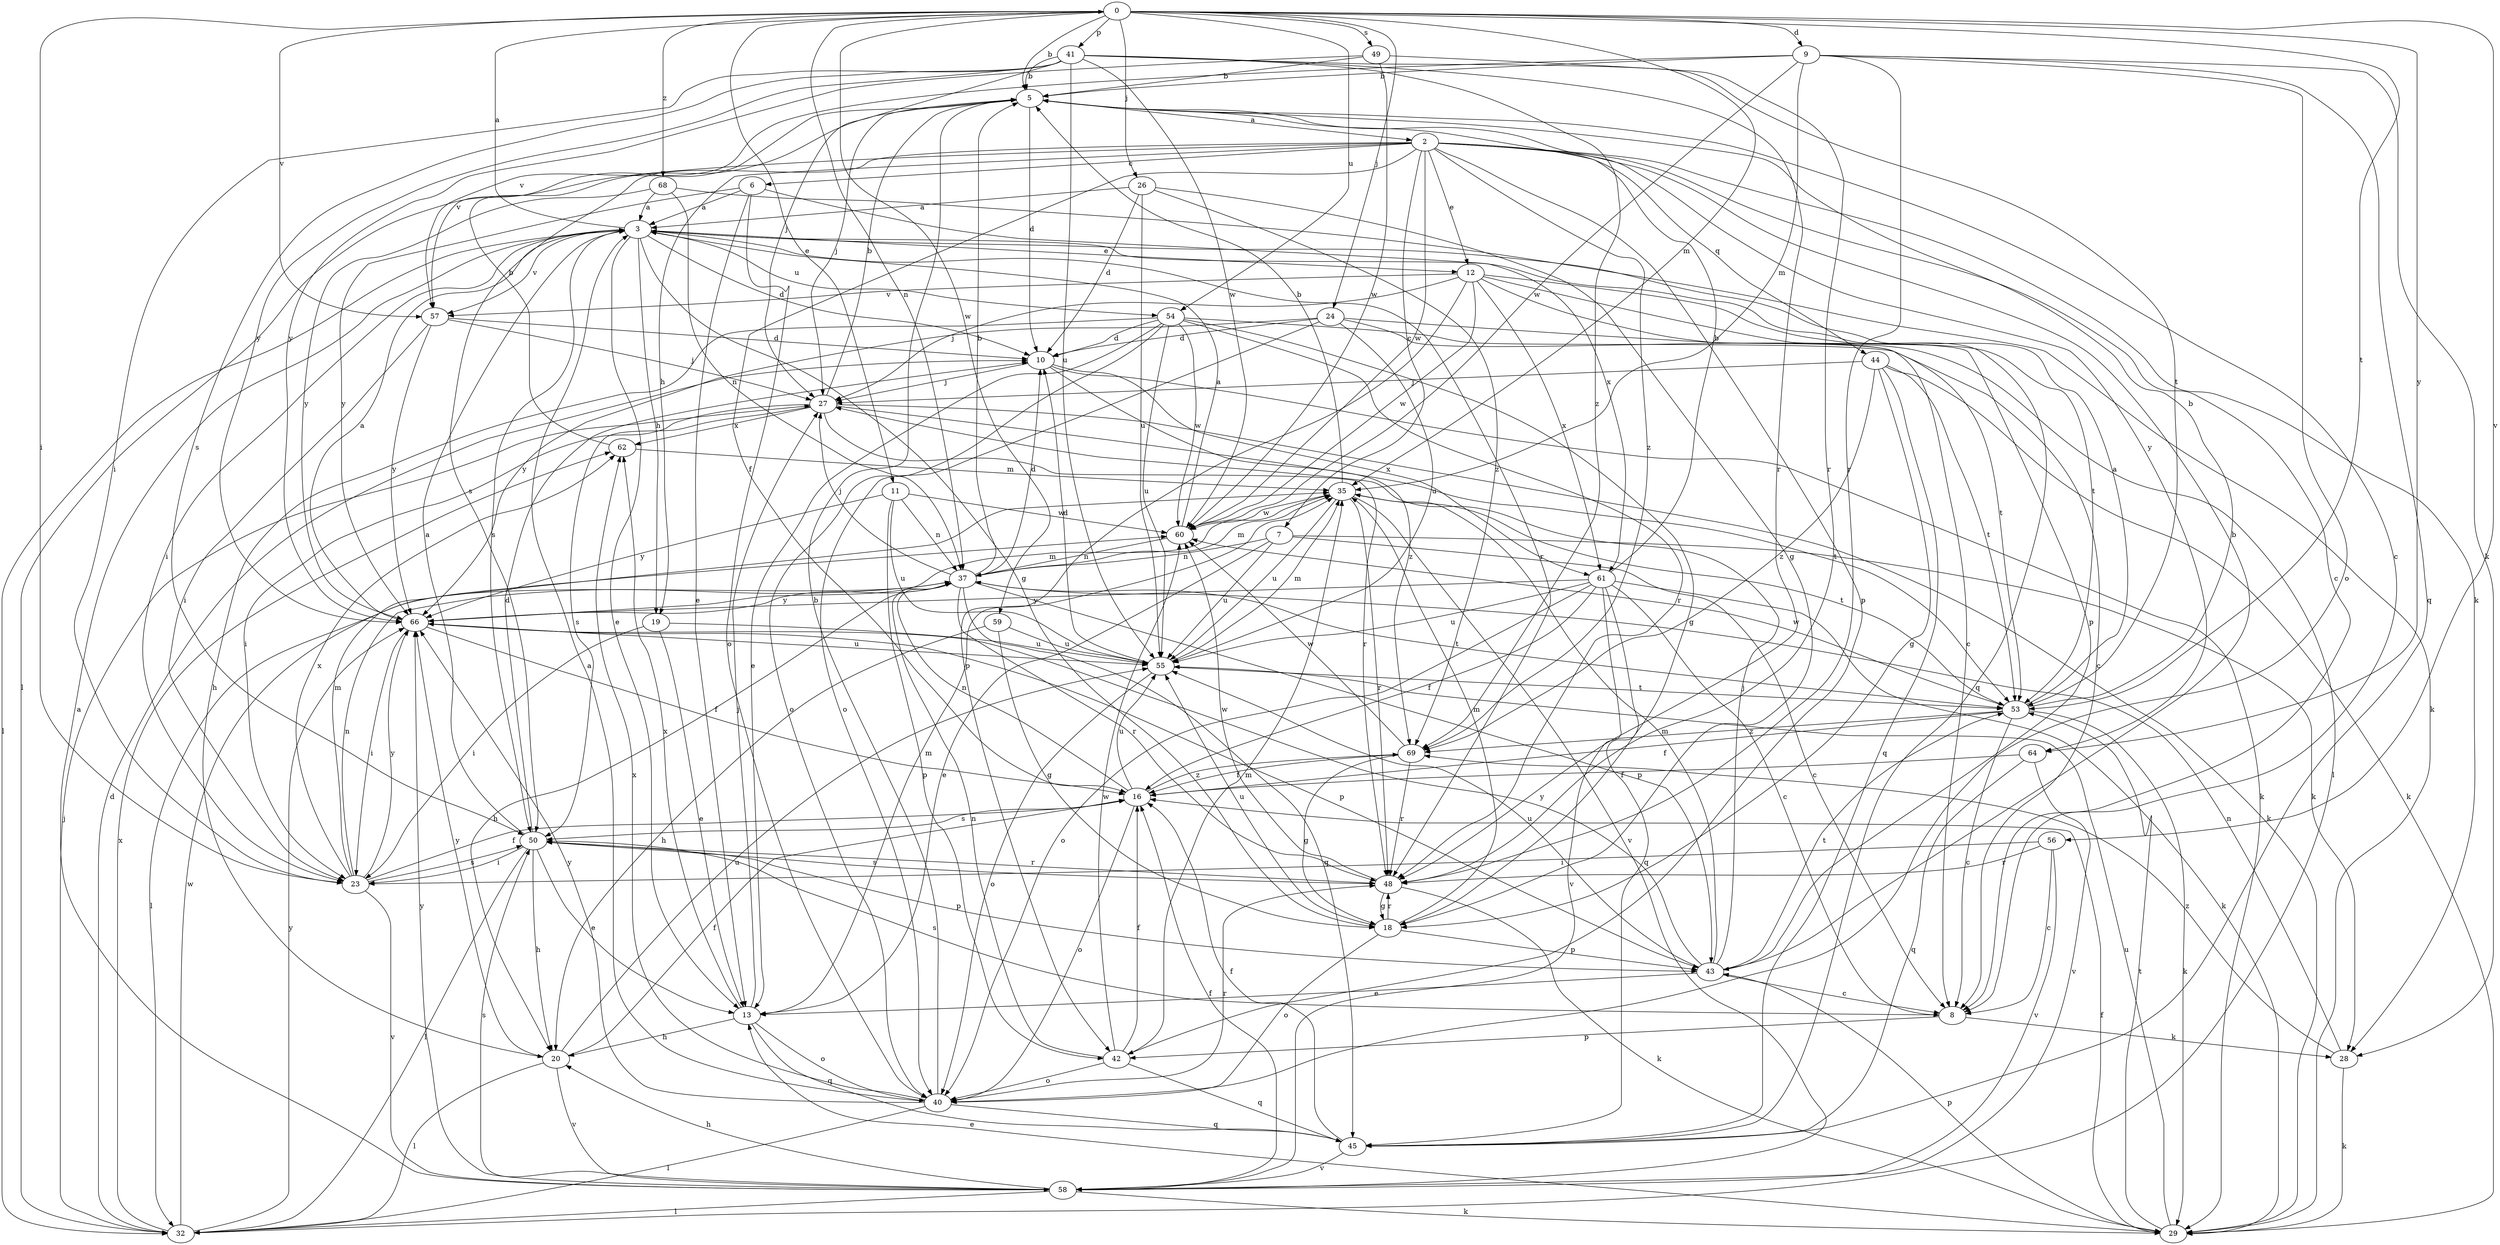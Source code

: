 strict digraph  {
0;
2;
3;
5;
6;
7;
8;
9;
10;
11;
12;
13;
16;
18;
19;
20;
23;
24;
26;
27;
28;
29;
32;
35;
37;
40;
41;
42;
43;
44;
45;
48;
49;
50;
53;
54;
55;
56;
57;
58;
59;
60;
61;
62;
64;
66;
68;
69;
0 -> 5  [label=b];
0 -> 9  [label=d];
0 -> 11  [label=e];
0 -> 23  [label=i];
0 -> 24  [label=j];
0 -> 26  [label=j];
0 -> 35  [label=m];
0 -> 37  [label=n];
0 -> 41  [label=p];
0 -> 49  [label=s];
0 -> 53  [label=t];
0 -> 54  [label=u];
0 -> 56  [label=v];
0 -> 57  [label=v];
0 -> 59  [label=w];
0 -> 64  [label=y];
0 -> 68  [label=z];
2 -> 6  [label=c];
2 -> 7  [label=c];
2 -> 8  [label=c];
2 -> 12  [label=e];
2 -> 16  [label=f];
2 -> 19  [label=h];
2 -> 28  [label=k];
2 -> 32  [label=l];
2 -> 42  [label=p];
2 -> 44  [label=q];
2 -> 50  [label=s];
2 -> 60  [label=w];
2 -> 64  [label=y];
2 -> 69  [label=z];
3 -> 0  [label=a];
3 -> 10  [label=d];
3 -> 12  [label=e];
3 -> 13  [label=e];
3 -> 18  [label=g];
3 -> 19  [label=h];
3 -> 23  [label=i];
3 -> 32  [label=l];
3 -> 45  [label=q];
3 -> 48  [label=r];
3 -> 50  [label=s];
3 -> 54  [label=u];
3 -> 57  [label=v];
5 -> 2  [label=a];
5 -> 8  [label=c];
5 -> 10  [label=d];
5 -> 27  [label=j];
5 -> 57  [label=v];
6 -> 3  [label=a];
6 -> 13  [label=e];
6 -> 40  [label=o];
6 -> 61  [label=x];
6 -> 66  [label=y];
7 -> 8  [label=c];
7 -> 13  [label=e];
7 -> 28  [label=k];
7 -> 37  [label=n];
7 -> 55  [label=u];
8 -> 28  [label=k];
8 -> 42  [label=p];
8 -> 50  [label=s];
9 -> 5  [label=b];
9 -> 28  [label=k];
9 -> 35  [label=m];
9 -> 40  [label=o];
9 -> 45  [label=q];
9 -> 48  [label=r];
9 -> 57  [label=v];
9 -> 60  [label=w];
10 -> 27  [label=j];
10 -> 29  [label=k];
10 -> 61  [label=x];
10 -> 69  [label=z];
11 -> 37  [label=n];
11 -> 42  [label=p];
11 -> 55  [label=u];
11 -> 60  [label=w];
11 -> 66  [label=y];
12 -> 8  [label=c];
12 -> 27  [label=j];
12 -> 42  [label=p];
12 -> 43  [label=p];
12 -> 53  [label=t];
12 -> 57  [label=v];
12 -> 60  [label=w];
12 -> 61  [label=x];
13 -> 20  [label=h];
13 -> 27  [label=j];
13 -> 35  [label=m];
13 -> 40  [label=o];
13 -> 45  [label=q];
13 -> 62  [label=x];
16 -> 37  [label=n];
16 -> 40  [label=o];
16 -> 50  [label=s];
16 -> 55  [label=u];
16 -> 69  [label=z];
18 -> 35  [label=m];
18 -> 40  [label=o];
18 -> 43  [label=p];
18 -> 48  [label=r];
18 -> 55  [label=u];
19 -> 13  [label=e];
19 -> 23  [label=i];
19 -> 55  [label=u];
20 -> 16  [label=f];
20 -> 32  [label=l];
20 -> 55  [label=u];
20 -> 58  [label=v];
20 -> 66  [label=y];
23 -> 16  [label=f];
23 -> 35  [label=m];
23 -> 37  [label=n];
23 -> 50  [label=s];
23 -> 58  [label=v];
23 -> 62  [label=x];
23 -> 66  [label=y];
24 -> 10  [label=d];
24 -> 32  [label=l];
24 -> 40  [label=o];
24 -> 53  [label=t];
24 -> 55  [label=u];
24 -> 66  [label=y];
26 -> 3  [label=a];
26 -> 10  [label=d];
26 -> 18  [label=g];
26 -> 55  [label=u];
26 -> 69  [label=z];
27 -> 5  [label=b];
27 -> 23  [label=i];
27 -> 29  [label=k];
27 -> 48  [label=r];
27 -> 50  [label=s];
27 -> 53  [label=t];
27 -> 62  [label=x];
28 -> 29  [label=k];
28 -> 37  [label=n];
28 -> 69  [label=z];
29 -> 13  [label=e];
29 -> 16  [label=f];
29 -> 43  [label=p];
29 -> 53  [label=t];
29 -> 55  [label=u];
32 -> 10  [label=d];
32 -> 27  [label=j];
32 -> 60  [label=w];
32 -> 62  [label=x];
32 -> 66  [label=y];
35 -> 5  [label=b];
35 -> 48  [label=r];
35 -> 53  [label=t];
35 -> 55  [label=u];
35 -> 58  [label=v];
35 -> 60  [label=w];
37 -> 5  [label=b];
37 -> 10  [label=d];
37 -> 20  [label=h];
37 -> 27  [label=j];
37 -> 32  [label=l];
37 -> 35  [label=m];
37 -> 43  [label=p];
37 -> 45  [label=q];
37 -> 48  [label=r];
37 -> 53  [label=t];
37 -> 66  [label=y];
40 -> 3  [label=a];
40 -> 5  [label=b];
40 -> 32  [label=l];
40 -> 45  [label=q];
40 -> 48  [label=r];
40 -> 62  [label=x];
40 -> 66  [label=y];
41 -> 5  [label=b];
41 -> 23  [label=i];
41 -> 27  [label=j];
41 -> 48  [label=r];
41 -> 50  [label=s];
41 -> 53  [label=t];
41 -> 55  [label=u];
41 -> 60  [label=w];
41 -> 66  [label=y];
41 -> 69  [label=z];
42 -> 16  [label=f];
42 -> 35  [label=m];
42 -> 37  [label=n];
42 -> 40  [label=o];
42 -> 45  [label=q];
42 -> 60  [label=w];
43 -> 5  [label=b];
43 -> 8  [label=c];
43 -> 13  [label=e];
43 -> 27  [label=j];
43 -> 35  [label=m];
43 -> 53  [label=t];
43 -> 55  [label=u];
43 -> 66  [label=y];
44 -> 18  [label=g];
44 -> 27  [label=j];
44 -> 29  [label=k];
44 -> 45  [label=q];
44 -> 53  [label=t];
44 -> 69  [label=z];
45 -> 16  [label=f];
45 -> 58  [label=v];
48 -> 18  [label=g];
48 -> 29  [label=k];
48 -> 50  [label=s];
48 -> 60  [label=w];
49 -> 5  [label=b];
49 -> 48  [label=r];
49 -> 60  [label=w];
49 -> 66  [label=y];
50 -> 3  [label=a];
50 -> 10  [label=d];
50 -> 13  [label=e];
50 -> 20  [label=h];
50 -> 23  [label=i];
50 -> 32  [label=l];
50 -> 43  [label=p];
50 -> 48  [label=r];
53 -> 3  [label=a];
53 -> 5  [label=b];
53 -> 8  [label=c];
53 -> 16  [label=f];
53 -> 29  [label=k];
53 -> 60  [label=w];
53 -> 69  [label=z];
54 -> 8  [label=c];
54 -> 10  [label=d];
54 -> 13  [label=e];
54 -> 18  [label=g];
54 -> 20  [label=h];
54 -> 40  [label=o];
54 -> 48  [label=r];
54 -> 55  [label=u];
54 -> 60  [label=w];
55 -> 10  [label=d];
55 -> 35  [label=m];
55 -> 40  [label=o];
55 -> 53  [label=t];
56 -> 8  [label=c];
56 -> 23  [label=i];
56 -> 48  [label=r];
56 -> 58  [label=v];
57 -> 10  [label=d];
57 -> 23  [label=i];
57 -> 27  [label=j];
57 -> 66  [label=y];
58 -> 3  [label=a];
58 -> 16  [label=f];
58 -> 20  [label=h];
58 -> 29  [label=k];
58 -> 32  [label=l];
58 -> 50  [label=s];
58 -> 66  [label=y];
59 -> 18  [label=g];
59 -> 20  [label=h];
59 -> 55  [label=u];
60 -> 3  [label=a];
60 -> 37  [label=n];
61 -> 5  [label=b];
61 -> 8  [label=c];
61 -> 16  [label=f];
61 -> 29  [label=k];
61 -> 40  [label=o];
61 -> 45  [label=q];
61 -> 55  [label=u];
61 -> 58  [label=v];
61 -> 66  [label=y];
62 -> 5  [label=b];
62 -> 35  [label=m];
64 -> 16  [label=f];
64 -> 45  [label=q];
64 -> 58  [label=v];
66 -> 3  [label=a];
66 -> 16  [label=f];
66 -> 23  [label=i];
66 -> 35  [label=m];
66 -> 43  [label=p];
66 -> 55  [label=u];
68 -> 3  [label=a];
68 -> 29  [label=k];
68 -> 37  [label=n];
68 -> 66  [label=y];
69 -> 16  [label=f];
69 -> 18  [label=g];
69 -> 48  [label=r];
69 -> 60  [label=w];
}
